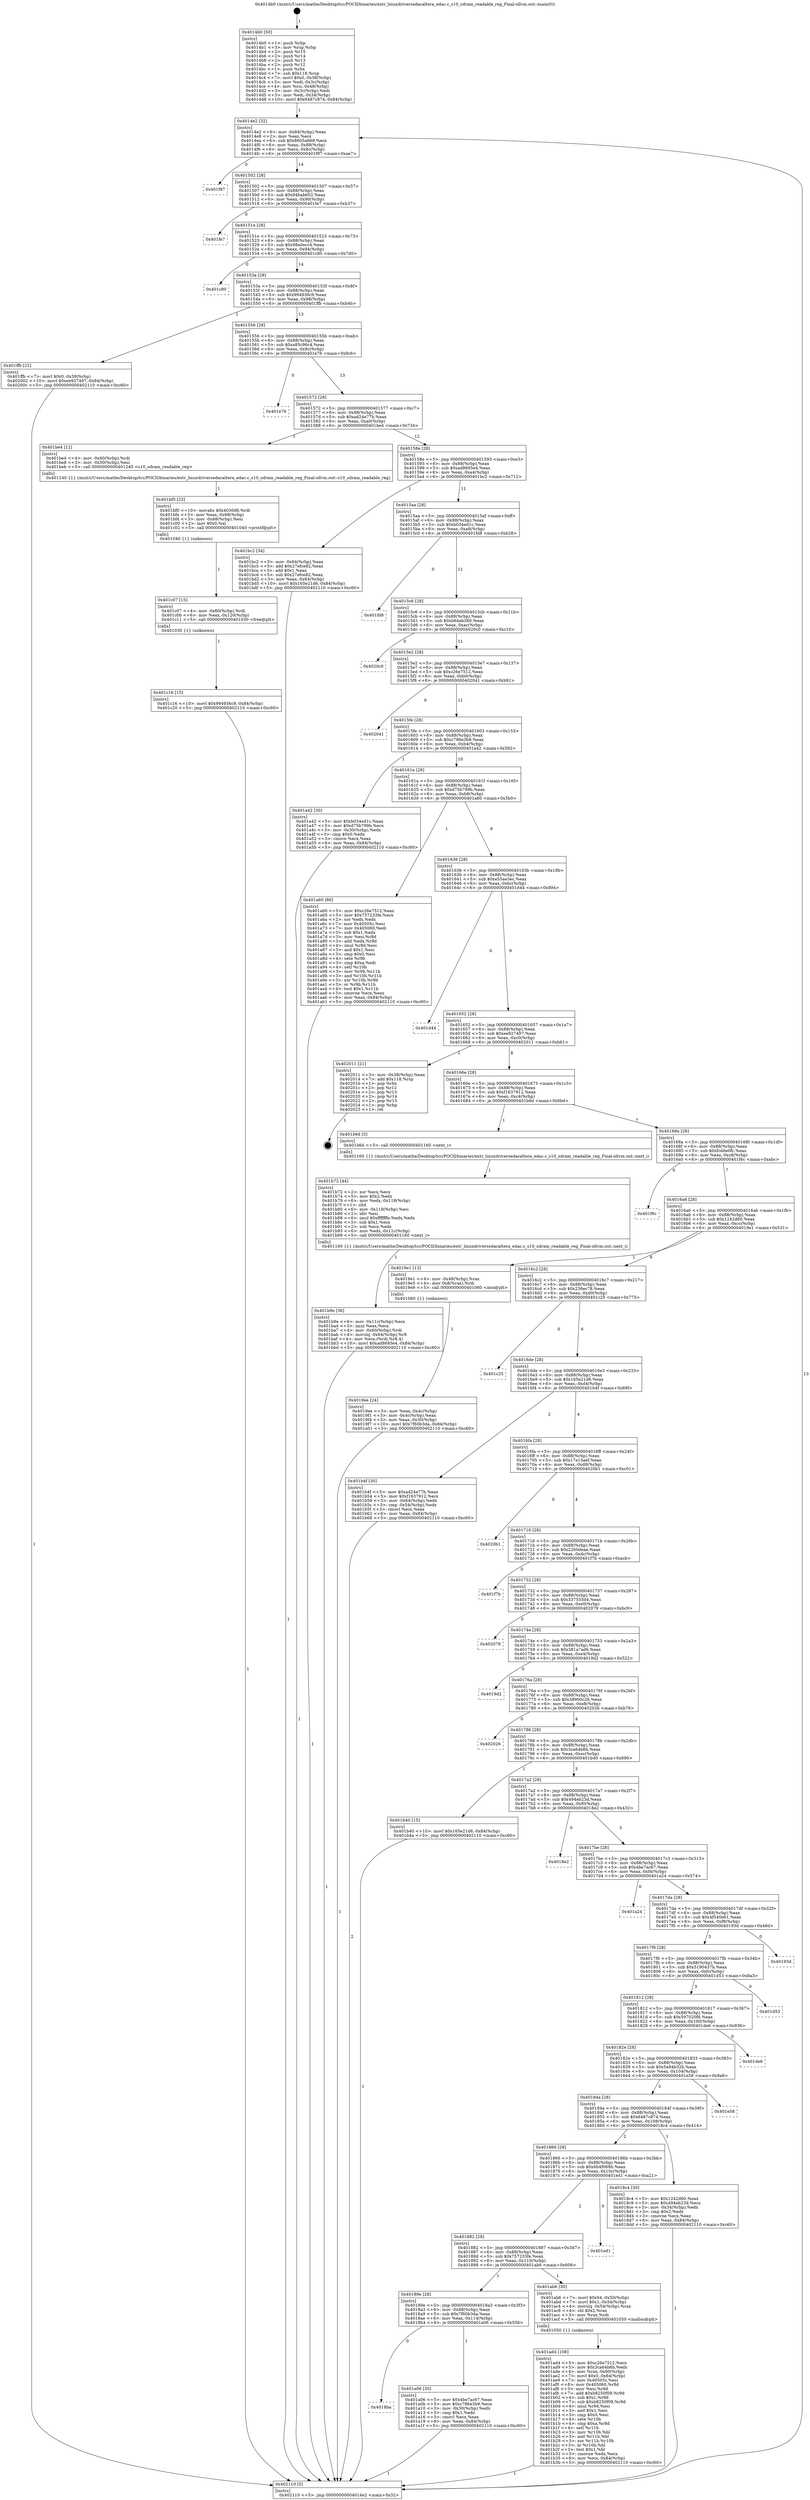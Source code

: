 digraph "0x4014b0" {
  label = "0x4014b0 (/mnt/c/Users/mathe/Desktop/tcc/POCII/binaries/extr_linuxdriversedacaltera_edac.c_s10_sdram_readable_reg_Final-ollvm.out::main(0))"
  labelloc = "t"
  node[shape=record]

  Entry [label="",width=0.3,height=0.3,shape=circle,fillcolor=black,style=filled]
  "0x4014e2" [label="{
     0x4014e2 [32]\l
     | [instrs]\l
     &nbsp;&nbsp;0x4014e2 \<+6\>: mov -0x84(%rbp),%eax\l
     &nbsp;&nbsp;0x4014e8 \<+2\>: mov %eax,%ecx\l
     &nbsp;&nbsp;0x4014ea \<+6\>: sub $0x8605a669,%ecx\l
     &nbsp;&nbsp;0x4014f0 \<+6\>: mov %eax,-0x88(%rbp)\l
     &nbsp;&nbsp;0x4014f6 \<+6\>: mov %ecx,-0x8c(%rbp)\l
     &nbsp;&nbsp;0x4014fc \<+6\>: je 0000000000401f97 \<main+0xae7\>\l
  }"]
  "0x401f97" [label="{
     0x401f97\l
  }", style=dashed]
  "0x401502" [label="{
     0x401502 [28]\l
     | [instrs]\l
     &nbsp;&nbsp;0x401502 \<+5\>: jmp 0000000000401507 \<main+0x57\>\l
     &nbsp;&nbsp;0x401507 \<+6\>: mov -0x88(%rbp),%eax\l
     &nbsp;&nbsp;0x40150d \<+5\>: sub $0x94bab602,%eax\l
     &nbsp;&nbsp;0x401512 \<+6\>: mov %eax,-0x90(%rbp)\l
     &nbsp;&nbsp;0x401518 \<+6\>: je 0000000000401fe7 \<main+0xb37\>\l
  }"]
  Exit [label="",width=0.3,height=0.3,shape=circle,fillcolor=black,style=filled,peripheries=2]
  "0x401fe7" [label="{
     0x401fe7\l
  }", style=dashed]
  "0x40151e" [label="{
     0x40151e [28]\l
     | [instrs]\l
     &nbsp;&nbsp;0x40151e \<+5\>: jmp 0000000000401523 \<main+0x73\>\l
     &nbsp;&nbsp;0x401523 \<+6\>: mov -0x88(%rbp),%eax\l
     &nbsp;&nbsp;0x401529 \<+5\>: sub $0x98a0ecc4,%eax\l
     &nbsp;&nbsp;0x40152e \<+6\>: mov %eax,-0x94(%rbp)\l
     &nbsp;&nbsp;0x401534 \<+6\>: je 0000000000401c80 \<main+0x7d0\>\l
  }"]
  "0x401c16" [label="{
     0x401c16 [15]\l
     | [instrs]\l
     &nbsp;&nbsp;0x401c16 \<+10\>: movl $0x994936c9,-0x84(%rbp)\l
     &nbsp;&nbsp;0x401c20 \<+5\>: jmp 0000000000402110 \<main+0xc60\>\l
  }"]
  "0x401c80" [label="{
     0x401c80\l
  }", style=dashed]
  "0x40153a" [label="{
     0x40153a [28]\l
     | [instrs]\l
     &nbsp;&nbsp;0x40153a \<+5\>: jmp 000000000040153f \<main+0x8f\>\l
     &nbsp;&nbsp;0x40153f \<+6\>: mov -0x88(%rbp),%eax\l
     &nbsp;&nbsp;0x401545 \<+5\>: sub $0x994936c9,%eax\l
     &nbsp;&nbsp;0x40154a \<+6\>: mov %eax,-0x98(%rbp)\l
     &nbsp;&nbsp;0x401550 \<+6\>: je 0000000000401ffb \<main+0xb4b\>\l
  }"]
  "0x401c07" [label="{
     0x401c07 [15]\l
     | [instrs]\l
     &nbsp;&nbsp;0x401c07 \<+4\>: mov -0x60(%rbp),%rdi\l
     &nbsp;&nbsp;0x401c0b \<+6\>: mov %eax,-0x120(%rbp)\l
     &nbsp;&nbsp;0x401c11 \<+5\>: call 0000000000401030 \<free@plt\>\l
     | [calls]\l
     &nbsp;&nbsp;0x401030 \{1\} (unknown)\l
  }"]
  "0x401ffb" [label="{
     0x401ffb [22]\l
     | [instrs]\l
     &nbsp;&nbsp;0x401ffb \<+7\>: movl $0x0,-0x38(%rbp)\l
     &nbsp;&nbsp;0x402002 \<+10\>: movl $0xee927497,-0x84(%rbp)\l
     &nbsp;&nbsp;0x40200c \<+5\>: jmp 0000000000402110 \<main+0xc60\>\l
  }"]
  "0x401556" [label="{
     0x401556 [28]\l
     | [instrs]\l
     &nbsp;&nbsp;0x401556 \<+5\>: jmp 000000000040155b \<main+0xab\>\l
     &nbsp;&nbsp;0x40155b \<+6\>: mov -0x88(%rbp),%eax\l
     &nbsp;&nbsp;0x401561 \<+5\>: sub $0xa85c96c4,%eax\l
     &nbsp;&nbsp;0x401566 \<+6\>: mov %eax,-0x9c(%rbp)\l
     &nbsp;&nbsp;0x40156c \<+6\>: je 0000000000401e76 \<main+0x9c6\>\l
  }"]
  "0x401bf0" [label="{
     0x401bf0 [23]\l
     | [instrs]\l
     &nbsp;&nbsp;0x401bf0 \<+10\>: movabs $0x4030d6,%rdi\l
     &nbsp;&nbsp;0x401bfa \<+3\>: mov %eax,-0x68(%rbp)\l
     &nbsp;&nbsp;0x401bfd \<+3\>: mov -0x68(%rbp),%esi\l
     &nbsp;&nbsp;0x401c00 \<+2\>: mov $0x0,%al\l
     &nbsp;&nbsp;0x401c02 \<+5\>: call 0000000000401040 \<printf@plt\>\l
     | [calls]\l
     &nbsp;&nbsp;0x401040 \{1\} (unknown)\l
  }"]
  "0x401e76" [label="{
     0x401e76\l
  }", style=dashed]
  "0x401572" [label="{
     0x401572 [28]\l
     | [instrs]\l
     &nbsp;&nbsp;0x401572 \<+5\>: jmp 0000000000401577 \<main+0xc7\>\l
     &nbsp;&nbsp;0x401577 \<+6\>: mov -0x88(%rbp),%eax\l
     &nbsp;&nbsp;0x40157d \<+5\>: sub $0xad24e77b,%eax\l
     &nbsp;&nbsp;0x401582 \<+6\>: mov %eax,-0xa0(%rbp)\l
     &nbsp;&nbsp;0x401588 \<+6\>: je 0000000000401be4 \<main+0x734\>\l
  }"]
  "0x401b9e" [label="{
     0x401b9e [36]\l
     | [instrs]\l
     &nbsp;&nbsp;0x401b9e \<+6\>: mov -0x11c(%rbp),%ecx\l
     &nbsp;&nbsp;0x401ba4 \<+3\>: imul %eax,%ecx\l
     &nbsp;&nbsp;0x401ba7 \<+4\>: mov -0x60(%rbp),%rdi\l
     &nbsp;&nbsp;0x401bab \<+4\>: movslq -0x64(%rbp),%r8\l
     &nbsp;&nbsp;0x401baf \<+4\>: mov %ecx,(%rdi,%r8,4)\l
     &nbsp;&nbsp;0x401bb3 \<+10\>: movl $0xad8695e4,-0x84(%rbp)\l
     &nbsp;&nbsp;0x401bbd \<+5\>: jmp 0000000000402110 \<main+0xc60\>\l
  }"]
  "0x401be4" [label="{
     0x401be4 [12]\l
     | [instrs]\l
     &nbsp;&nbsp;0x401be4 \<+4\>: mov -0x60(%rbp),%rdi\l
     &nbsp;&nbsp;0x401be8 \<+3\>: mov -0x50(%rbp),%esi\l
     &nbsp;&nbsp;0x401beb \<+5\>: call 0000000000401240 \<s10_sdram_readable_reg\>\l
     | [calls]\l
     &nbsp;&nbsp;0x401240 \{1\} (/mnt/c/Users/mathe/Desktop/tcc/POCII/binaries/extr_linuxdriversedacaltera_edac.c_s10_sdram_readable_reg_Final-ollvm.out::s10_sdram_readable_reg)\l
  }"]
  "0x40158e" [label="{
     0x40158e [28]\l
     | [instrs]\l
     &nbsp;&nbsp;0x40158e \<+5\>: jmp 0000000000401593 \<main+0xe3\>\l
     &nbsp;&nbsp;0x401593 \<+6\>: mov -0x88(%rbp),%eax\l
     &nbsp;&nbsp;0x401599 \<+5\>: sub $0xad8695e4,%eax\l
     &nbsp;&nbsp;0x40159e \<+6\>: mov %eax,-0xa4(%rbp)\l
     &nbsp;&nbsp;0x4015a4 \<+6\>: je 0000000000401bc2 \<main+0x712\>\l
  }"]
  "0x401b72" [label="{
     0x401b72 [44]\l
     | [instrs]\l
     &nbsp;&nbsp;0x401b72 \<+2\>: xor %ecx,%ecx\l
     &nbsp;&nbsp;0x401b74 \<+5\>: mov $0x2,%edx\l
     &nbsp;&nbsp;0x401b79 \<+6\>: mov %edx,-0x118(%rbp)\l
     &nbsp;&nbsp;0x401b7f \<+1\>: cltd\l
     &nbsp;&nbsp;0x401b80 \<+6\>: mov -0x118(%rbp),%esi\l
     &nbsp;&nbsp;0x401b86 \<+2\>: idiv %esi\l
     &nbsp;&nbsp;0x401b88 \<+6\>: imul $0xfffffffe,%edx,%edx\l
     &nbsp;&nbsp;0x401b8e \<+3\>: sub $0x1,%ecx\l
     &nbsp;&nbsp;0x401b91 \<+2\>: sub %ecx,%edx\l
     &nbsp;&nbsp;0x401b93 \<+6\>: mov %edx,-0x11c(%rbp)\l
     &nbsp;&nbsp;0x401b99 \<+5\>: call 0000000000401160 \<next_i\>\l
     | [calls]\l
     &nbsp;&nbsp;0x401160 \{1\} (/mnt/c/Users/mathe/Desktop/tcc/POCII/binaries/extr_linuxdriversedacaltera_edac.c_s10_sdram_readable_reg_Final-ollvm.out::next_i)\l
  }"]
  "0x401bc2" [label="{
     0x401bc2 [34]\l
     | [instrs]\l
     &nbsp;&nbsp;0x401bc2 \<+3\>: mov -0x64(%rbp),%eax\l
     &nbsp;&nbsp;0x401bc5 \<+5\>: add $0x27efce82,%eax\l
     &nbsp;&nbsp;0x401bca \<+3\>: add $0x1,%eax\l
     &nbsp;&nbsp;0x401bcd \<+5\>: sub $0x27efce82,%eax\l
     &nbsp;&nbsp;0x401bd2 \<+3\>: mov %eax,-0x64(%rbp)\l
     &nbsp;&nbsp;0x401bd5 \<+10\>: movl $0x165e21d6,-0x84(%rbp)\l
     &nbsp;&nbsp;0x401bdf \<+5\>: jmp 0000000000402110 \<main+0xc60\>\l
  }"]
  "0x4015aa" [label="{
     0x4015aa [28]\l
     | [instrs]\l
     &nbsp;&nbsp;0x4015aa \<+5\>: jmp 00000000004015af \<main+0xff\>\l
     &nbsp;&nbsp;0x4015af \<+6\>: mov -0x88(%rbp),%eax\l
     &nbsp;&nbsp;0x4015b5 \<+5\>: sub $0xb034ed1c,%eax\l
     &nbsp;&nbsp;0x4015ba \<+6\>: mov %eax,-0xa8(%rbp)\l
     &nbsp;&nbsp;0x4015c0 \<+6\>: je 0000000000401fd8 \<main+0xb28\>\l
  }"]
  "0x401ad4" [label="{
     0x401ad4 [108]\l
     | [instrs]\l
     &nbsp;&nbsp;0x401ad4 \<+5\>: mov $0xc26e7512,%ecx\l
     &nbsp;&nbsp;0x401ad9 \<+5\>: mov $0x3ca64b6b,%edx\l
     &nbsp;&nbsp;0x401ade \<+4\>: mov %rax,-0x60(%rbp)\l
     &nbsp;&nbsp;0x401ae2 \<+7\>: movl $0x0,-0x64(%rbp)\l
     &nbsp;&nbsp;0x401ae9 \<+7\>: mov 0x40505c,%esi\l
     &nbsp;&nbsp;0x401af0 \<+8\>: mov 0x405060,%r8d\l
     &nbsp;&nbsp;0x401af8 \<+3\>: mov %esi,%r9d\l
     &nbsp;&nbsp;0x401afb \<+7\>: add $0xb8250f09,%r9d\l
     &nbsp;&nbsp;0x401b02 \<+4\>: sub $0x1,%r9d\l
     &nbsp;&nbsp;0x401b06 \<+7\>: sub $0xb8250f09,%r9d\l
     &nbsp;&nbsp;0x401b0d \<+4\>: imul %r9d,%esi\l
     &nbsp;&nbsp;0x401b11 \<+3\>: and $0x1,%esi\l
     &nbsp;&nbsp;0x401b14 \<+3\>: cmp $0x0,%esi\l
     &nbsp;&nbsp;0x401b17 \<+4\>: sete %r10b\l
     &nbsp;&nbsp;0x401b1b \<+4\>: cmp $0xa,%r8d\l
     &nbsp;&nbsp;0x401b1f \<+4\>: setl %r11b\l
     &nbsp;&nbsp;0x401b23 \<+3\>: mov %r10b,%bl\l
     &nbsp;&nbsp;0x401b26 \<+3\>: and %r11b,%bl\l
     &nbsp;&nbsp;0x401b29 \<+3\>: xor %r11b,%r10b\l
     &nbsp;&nbsp;0x401b2c \<+3\>: or %r10b,%bl\l
     &nbsp;&nbsp;0x401b2f \<+3\>: test $0x1,%bl\l
     &nbsp;&nbsp;0x401b32 \<+3\>: cmovne %edx,%ecx\l
     &nbsp;&nbsp;0x401b35 \<+6\>: mov %ecx,-0x84(%rbp)\l
     &nbsp;&nbsp;0x401b3b \<+5\>: jmp 0000000000402110 \<main+0xc60\>\l
  }"]
  "0x401fd8" [label="{
     0x401fd8\l
  }", style=dashed]
  "0x4015c6" [label="{
     0x4015c6 [28]\l
     | [instrs]\l
     &nbsp;&nbsp;0x4015c6 \<+5\>: jmp 00000000004015cb \<main+0x11b\>\l
     &nbsp;&nbsp;0x4015cb \<+6\>: mov -0x88(%rbp),%eax\l
     &nbsp;&nbsp;0x4015d1 \<+5\>: sub $0xb64ab380,%eax\l
     &nbsp;&nbsp;0x4015d6 \<+6\>: mov %eax,-0xac(%rbp)\l
     &nbsp;&nbsp;0x4015dc \<+6\>: je 00000000004020c0 \<main+0xc10\>\l
  }"]
  "0x4018ba" [label="{
     0x4018ba\l
  }", style=dashed]
  "0x4020c0" [label="{
     0x4020c0\l
  }", style=dashed]
  "0x4015e2" [label="{
     0x4015e2 [28]\l
     | [instrs]\l
     &nbsp;&nbsp;0x4015e2 \<+5\>: jmp 00000000004015e7 \<main+0x137\>\l
     &nbsp;&nbsp;0x4015e7 \<+6\>: mov -0x88(%rbp),%eax\l
     &nbsp;&nbsp;0x4015ed \<+5\>: sub $0xc26e7512,%eax\l
     &nbsp;&nbsp;0x4015f2 \<+6\>: mov %eax,-0xb0(%rbp)\l
     &nbsp;&nbsp;0x4015f8 \<+6\>: je 0000000000402041 \<main+0xb91\>\l
  }"]
  "0x401a06" [label="{
     0x401a06 [30]\l
     | [instrs]\l
     &nbsp;&nbsp;0x401a06 \<+5\>: mov $0x4be7ac67,%eax\l
     &nbsp;&nbsp;0x401a0b \<+5\>: mov $0xc786e3b9,%ecx\l
     &nbsp;&nbsp;0x401a10 \<+3\>: mov -0x30(%rbp),%edx\l
     &nbsp;&nbsp;0x401a13 \<+3\>: cmp $0x1,%edx\l
     &nbsp;&nbsp;0x401a16 \<+3\>: cmovl %ecx,%eax\l
     &nbsp;&nbsp;0x401a19 \<+6\>: mov %eax,-0x84(%rbp)\l
     &nbsp;&nbsp;0x401a1f \<+5\>: jmp 0000000000402110 \<main+0xc60\>\l
  }"]
  "0x402041" [label="{
     0x402041\l
  }", style=dashed]
  "0x4015fe" [label="{
     0x4015fe [28]\l
     | [instrs]\l
     &nbsp;&nbsp;0x4015fe \<+5\>: jmp 0000000000401603 \<main+0x153\>\l
     &nbsp;&nbsp;0x401603 \<+6\>: mov -0x88(%rbp),%eax\l
     &nbsp;&nbsp;0x401609 \<+5\>: sub $0xc786e3b9,%eax\l
     &nbsp;&nbsp;0x40160e \<+6\>: mov %eax,-0xb4(%rbp)\l
     &nbsp;&nbsp;0x401614 \<+6\>: je 0000000000401a42 \<main+0x592\>\l
  }"]
  "0x40189e" [label="{
     0x40189e [28]\l
     | [instrs]\l
     &nbsp;&nbsp;0x40189e \<+5\>: jmp 00000000004018a3 \<main+0x3f3\>\l
     &nbsp;&nbsp;0x4018a3 \<+6\>: mov -0x88(%rbp),%eax\l
     &nbsp;&nbsp;0x4018a9 \<+5\>: sub $0x7f60b3da,%eax\l
     &nbsp;&nbsp;0x4018ae \<+6\>: mov %eax,-0x114(%rbp)\l
     &nbsp;&nbsp;0x4018b4 \<+6\>: je 0000000000401a06 \<main+0x556\>\l
  }"]
  "0x401a42" [label="{
     0x401a42 [30]\l
     | [instrs]\l
     &nbsp;&nbsp;0x401a42 \<+5\>: mov $0xb034ed1c,%eax\l
     &nbsp;&nbsp;0x401a47 \<+5\>: mov $0xd75b799b,%ecx\l
     &nbsp;&nbsp;0x401a4c \<+3\>: mov -0x30(%rbp),%edx\l
     &nbsp;&nbsp;0x401a4f \<+3\>: cmp $0x0,%edx\l
     &nbsp;&nbsp;0x401a52 \<+3\>: cmove %ecx,%eax\l
     &nbsp;&nbsp;0x401a55 \<+6\>: mov %eax,-0x84(%rbp)\l
     &nbsp;&nbsp;0x401a5b \<+5\>: jmp 0000000000402110 \<main+0xc60\>\l
  }"]
  "0x40161a" [label="{
     0x40161a [28]\l
     | [instrs]\l
     &nbsp;&nbsp;0x40161a \<+5\>: jmp 000000000040161f \<main+0x16f\>\l
     &nbsp;&nbsp;0x40161f \<+6\>: mov -0x88(%rbp),%eax\l
     &nbsp;&nbsp;0x401625 \<+5\>: sub $0xd75b799b,%eax\l
     &nbsp;&nbsp;0x40162a \<+6\>: mov %eax,-0xb8(%rbp)\l
     &nbsp;&nbsp;0x401630 \<+6\>: je 0000000000401a60 \<main+0x5b0\>\l
  }"]
  "0x401ab6" [label="{
     0x401ab6 [30]\l
     | [instrs]\l
     &nbsp;&nbsp;0x401ab6 \<+7\>: movl $0x64,-0x50(%rbp)\l
     &nbsp;&nbsp;0x401abd \<+7\>: movl $0x1,-0x54(%rbp)\l
     &nbsp;&nbsp;0x401ac4 \<+4\>: movslq -0x54(%rbp),%rax\l
     &nbsp;&nbsp;0x401ac8 \<+4\>: shl $0x2,%rax\l
     &nbsp;&nbsp;0x401acc \<+3\>: mov %rax,%rdi\l
     &nbsp;&nbsp;0x401acf \<+5\>: call 0000000000401050 \<malloc@plt\>\l
     | [calls]\l
     &nbsp;&nbsp;0x401050 \{1\} (unknown)\l
  }"]
  "0x401a60" [label="{
     0x401a60 [86]\l
     | [instrs]\l
     &nbsp;&nbsp;0x401a60 \<+5\>: mov $0xc26e7512,%eax\l
     &nbsp;&nbsp;0x401a65 \<+5\>: mov $0x757233fe,%ecx\l
     &nbsp;&nbsp;0x401a6a \<+2\>: xor %edx,%edx\l
     &nbsp;&nbsp;0x401a6c \<+7\>: mov 0x40505c,%esi\l
     &nbsp;&nbsp;0x401a73 \<+7\>: mov 0x405060,%edi\l
     &nbsp;&nbsp;0x401a7a \<+3\>: sub $0x1,%edx\l
     &nbsp;&nbsp;0x401a7d \<+3\>: mov %esi,%r8d\l
     &nbsp;&nbsp;0x401a80 \<+3\>: add %edx,%r8d\l
     &nbsp;&nbsp;0x401a83 \<+4\>: imul %r8d,%esi\l
     &nbsp;&nbsp;0x401a87 \<+3\>: and $0x1,%esi\l
     &nbsp;&nbsp;0x401a8a \<+3\>: cmp $0x0,%esi\l
     &nbsp;&nbsp;0x401a8d \<+4\>: sete %r9b\l
     &nbsp;&nbsp;0x401a91 \<+3\>: cmp $0xa,%edi\l
     &nbsp;&nbsp;0x401a94 \<+4\>: setl %r10b\l
     &nbsp;&nbsp;0x401a98 \<+3\>: mov %r9b,%r11b\l
     &nbsp;&nbsp;0x401a9b \<+3\>: and %r10b,%r11b\l
     &nbsp;&nbsp;0x401a9e \<+3\>: xor %r10b,%r9b\l
     &nbsp;&nbsp;0x401aa1 \<+3\>: or %r9b,%r11b\l
     &nbsp;&nbsp;0x401aa4 \<+4\>: test $0x1,%r11b\l
     &nbsp;&nbsp;0x401aa8 \<+3\>: cmovne %ecx,%eax\l
     &nbsp;&nbsp;0x401aab \<+6\>: mov %eax,-0x84(%rbp)\l
     &nbsp;&nbsp;0x401ab1 \<+5\>: jmp 0000000000402110 \<main+0xc60\>\l
  }"]
  "0x401636" [label="{
     0x401636 [28]\l
     | [instrs]\l
     &nbsp;&nbsp;0x401636 \<+5\>: jmp 000000000040163b \<main+0x18b\>\l
     &nbsp;&nbsp;0x40163b \<+6\>: mov -0x88(%rbp),%eax\l
     &nbsp;&nbsp;0x401641 \<+5\>: sub $0xe55ae3ec,%eax\l
     &nbsp;&nbsp;0x401646 \<+6\>: mov %eax,-0xbc(%rbp)\l
     &nbsp;&nbsp;0x40164c \<+6\>: je 0000000000401d44 \<main+0x894\>\l
  }"]
  "0x401882" [label="{
     0x401882 [28]\l
     | [instrs]\l
     &nbsp;&nbsp;0x401882 \<+5\>: jmp 0000000000401887 \<main+0x3d7\>\l
     &nbsp;&nbsp;0x401887 \<+6\>: mov -0x88(%rbp),%eax\l
     &nbsp;&nbsp;0x40188d \<+5\>: sub $0x757233fe,%eax\l
     &nbsp;&nbsp;0x401892 \<+6\>: mov %eax,-0x110(%rbp)\l
     &nbsp;&nbsp;0x401898 \<+6\>: je 0000000000401ab6 \<main+0x606\>\l
  }"]
  "0x401d44" [label="{
     0x401d44\l
  }", style=dashed]
  "0x401652" [label="{
     0x401652 [28]\l
     | [instrs]\l
     &nbsp;&nbsp;0x401652 \<+5\>: jmp 0000000000401657 \<main+0x1a7\>\l
     &nbsp;&nbsp;0x401657 \<+6\>: mov -0x88(%rbp),%eax\l
     &nbsp;&nbsp;0x40165d \<+5\>: sub $0xee927497,%eax\l
     &nbsp;&nbsp;0x401662 \<+6\>: mov %eax,-0xc0(%rbp)\l
     &nbsp;&nbsp;0x401668 \<+6\>: je 0000000000402011 \<main+0xb61\>\l
  }"]
  "0x401ed1" [label="{
     0x401ed1\l
  }", style=dashed]
  "0x402011" [label="{
     0x402011 [21]\l
     | [instrs]\l
     &nbsp;&nbsp;0x402011 \<+3\>: mov -0x38(%rbp),%eax\l
     &nbsp;&nbsp;0x402014 \<+7\>: add $0x118,%rsp\l
     &nbsp;&nbsp;0x40201b \<+1\>: pop %rbx\l
     &nbsp;&nbsp;0x40201c \<+2\>: pop %r12\l
     &nbsp;&nbsp;0x40201e \<+2\>: pop %r13\l
     &nbsp;&nbsp;0x402020 \<+2\>: pop %r14\l
     &nbsp;&nbsp;0x402022 \<+2\>: pop %r15\l
     &nbsp;&nbsp;0x402024 \<+1\>: pop %rbp\l
     &nbsp;&nbsp;0x402025 \<+1\>: ret\l
  }"]
  "0x40166e" [label="{
     0x40166e [28]\l
     | [instrs]\l
     &nbsp;&nbsp;0x40166e \<+5\>: jmp 0000000000401673 \<main+0x1c3\>\l
     &nbsp;&nbsp;0x401673 \<+6\>: mov -0x88(%rbp),%eax\l
     &nbsp;&nbsp;0x401679 \<+5\>: sub $0xf1637912,%eax\l
     &nbsp;&nbsp;0x40167e \<+6\>: mov %eax,-0xc4(%rbp)\l
     &nbsp;&nbsp;0x401684 \<+6\>: je 0000000000401b6d \<main+0x6bd\>\l
  }"]
  "0x4019ee" [label="{
     0x4019ee [24]\l
     | [instrs]\l
     &nbsp;&nbsp;0x4019ee \<+3\>: mov %eax,-0x4c(%rbp)\l
     &nbsp;&nbsp;0x4019f1 \<+3\>: mov -0x4c(%rbp),%eax\l
     &nbsp;&nbsp;0x4019f4 \<+3\>: mov %eax,-0x30(%rbp)\l
     &nbsp;&nbsp;0x4019f7 \<+10\>: movl $0x7f60b3da,-0x84(%rbp)\l
     &nbsp;&nbsp;0x401a01 \<+5\>: jmp 0000000000402110 \<main+0xc60\>\l
  }"]
  "0x401b6d" [label="{
     0x401b6d [5]\l
     | [instrs]\l
     &nbsp;&nbsp;0x401b6d \<+5\>: call 0000000000401160 \<next_i\>\l
     | [calls]\l
     &nbsp;&nbsp;0x401160 \{1\} (/mnt/c/Users/mathe/Desktop/tcc/POCII/binaries/extr_linuxdriversedacaltera_edac.c_s10_sdram_readable_reg_Final-ollvm.out::next_i)\l
  }"]
  "0x40168a" [label="{
     0x40168a [28]\l
     | [instrs]\l
     &nbsp;&nbsp;0x40168a \<+5\>: jmp 000000000040168f \<main+0x1df\>\l
     &nbsp;&nbsp;0x40168f \<+6\>: mov -0x88(%rbp),%eax\l
     &nbsp;&nbsp;0x401695 \<+5\>: sub $0xfcdde0fc,%eax\l
     &nbsp;&nbsp;0x40169a \<+6\>: mov %eax,-0xc8(%rbp)\l
     &nbsp;&nbsp;0x4016a0 \<+6\>: je 0000000000401f6c \<main+0xabc\>\l
  }"]
  "0x4014b0" [label="{
     0x4014b0 [50]\l
     | [instrs]\l
     &nbsp;&nbsp;0x4014b0 \<+1\>: push %rbp\l
     &nbsp;&nbsp;0x4014b1 \<+3\>: mov %rsp,%rbp\l
     &nbsp;&nbsp;0x4014b4 \<+2\>: push %r15\l
     &nbsp;&nbsp;0x4014b6 \<+2\>: push %r14\l
     &nbsp;&nbsp;0x4014b8 \<+2\>: push %r13\l
     &nbsp;&nbsp;0x4014ba \<+2\>: push %r12\l
     &nbsp;&nbsp;0x4014bc \<+1\>: push %rbx\l
     &nbsp;&nbsp;0x4014bd \<+7\>: sub $0x118,%rsp\l
     &nbsp;&nbsp;0x4014c4 \<+7\>: movl $0x0,-0x38(%rbp)\l
     &nbsp;&nbsp;0x4014cb \<+3\>: mov %edi,-0x3c(%rbp)\l
     &nbsp;&nbsp;0x4014ce \<+4\>: mov %rsi,-0x48(%rbp)\l
     &nbsp;&nbsp;0x4014d2 \<+3\>: mov -0x3c(%rbp),%edi\l
     &nbsp;&nbsp;0x4014d5 \<+3\>: mov %edi,-0x34(%rbp)\l
     &nbsp;&nbsp;0x4014d8 \<+10\>: movl $0x6487c874,-0x84(%rbp)\l
  }"]
  "0x401f6c" [label="{
     0x401f6c\l
  }", style=dashed]
  "0x4016a6" [label="{
     0x4016a6 [28]\l
     | [instrs]\l
     &nbsp;&nbsp;0x4016a6 \<+5\>: jmp 00000000004016ab \<main+0x1fb\>\l
     &nbsp;&nbsp;0x4016ab \<+6\>: mov -0x88(%rbp),%eax\l
     &nbsp;&nbsp;0x4016b1 \<+5\>: sub $0x1242d60,%eax\l
     &nbsp;&nbsp;0x4016b6 \<+6\>: mov %eax,-0xcc(%rbp)\l
     &nbsp;&nbsp;0x4016bc \<+6\>: je 00000000004019e1 \<main+0x531\>\l
  }"]
  "0x402110" [label="{
     0x402110 [5]\l
     | [instrs]\l
     &nbsp;&nbsp;0x402110 \<+5\>: jmp 00000000004014e2 \<main+0x32\>\l
  }"]
  "0x4019e1" [label="{
     0x4019e1 [13]\l
     | [instrs]\l
     &nbsp;&nbsp;0x4019e1 \<+4\>: mov -0x48(%rbp),%rax\l
     &nbsp;&nbsp;0x4019e5 \<+4\>: mov 0x8(%rax),%rdi\l
     &nbsp;&nbsp;0x4019e9 \<+5\>: call 0000000000401060 \<atoi@plt\>\l
     | [calls]\l
     &nbsp;&nbsp;0x401060 \{1\} (unknown)\l
  }"]
  "0x4016c2" [label="{
     0x4016c2 [28]\l
     | [instrs]\l
     &nbsp;&nbsp;0x4016c2 \<+5\>: jmp 00000000004016c7 \<main+0x217\>\l
     &nbsp;&nbsp;0x4016c7 \<+6\>: mov -0x88(%rbp),%eax\l
     &nbsp;&nbsp;0x4016cd \<+5\>: sub $0x236ec78,%eax\l
     &nbsp;&nbsp;0x4016d2 \<+6\>: mov %eax,-0xd0(%rbp)\l
     &nbsp;&nbsp;0x4016d8 \<+6\>: je 0000000000401c25 \<main+0x775\>\l
  }"]
  "0x401866" [label="{
     0x401866 [28]\l
     | [instrs]\l
     &nbsp;&nbsp;0x401866 \<+5\>: jmp 000000000040186b \<main+0x3bb\>\l
     &nbsp;&nbsp;0x40186b \<+6\>: mov -0x88(%rbp),%eax\l
     &nbsp;&nbsp;0x401871 \<+5\>: sub $0x6b4f069b,%eax\l
     &nbsp;&nbsp;0x401876 \<+6\>: mov %eax,-0x10c(%rbp)\l
     &nbsp;&nbsp;0x40187c \<+6\>: je 0000000000401ed1 \<main+0xa21\>\l
  }"]
  "0x401c25" [label="{
     0x401c25\l
  }", style=dashed]
  "0x4016de" [label="{
     0x4016de [28]\l
     | [instrs]\l
     &nbsp;&nbsp;0x4016de \<+5\>: jmp 00000000004016e3 \<main+0x233\>\l
     &nbsp;&nbsp;0x4016e3 \<+6\>: mov -0x88(%rbp),%eax\l
     &nbsp;&nbsp;0x4016e9 \<+5\>: sub $0x165e21d6,%eax\l
     &nbsp;&nbsp;0x4016ee \<+6\>: mov %eax,-0xd4(%rbp)\l
     &nbsp;&nbsp;0x4016f4 \<+6\>: je 0000000000401b4f \<main+0x69f\>\l
  }"]
  "0x4018c4" [label="{
     0x4018c4 [30]\l
     | [instrs]\l
     &nbsp;&nbsp;0x4018c4 \<+5\>: mov $0x1242d60,%eax\l
     &nbsp;&nbsp;0x4018c9 \<+5\>: mov $0x494eb23d,%ecx\l
     &nbsp;&nbsp;0x4018ce \<+3\>: mov -0x34(%rbp),%edx\l
     &nbsp;&nbsp;0x4018d1 \<+3\>: cmp $0x2,%edx\l
     &nbsp;&nbsp;0x4018d4 \<+3\>: cmovne %ecx,%eax\l
     &nbsp;&nbsp;0x4018d7 \<+6\>: mov %eax,-0x84(%rbp)\l
     &nbsp;&nbsp;0x4018dd \<+5\>: jmp 0000000000402110 \<main+0xc60\>\l
  }"]
  "0x401b4f" [label="{
     0x401b4f [30]\l
     | [instrs]\l
     &nbsp;&nbsp;0x401b4f \<+5\>: mov $0xad24e77b,%eax\l
     &nbsp;&nbsp;0x401b54 \<+5\>: mov $0xf1637912,%ecx\l
     &nbsp;&nbsp;0x401b59 \<+3\>: mov -0x64(%rbp),%edx\l
     &nbsp;&nbsp;0x401b5c \<+3\>: cmp -0x54(%rbp),%edx\l
     &nbsp;&nbsp;0x401b5f \<+3\>: cmovl %ecx,%eax\l
     &nbsp;&nbsp;0x401b62 \<+6\>: mov %eax,-0x84(%rbp)\l
     &nbsp;&nbsp;0x401b68 \<+5\>: jmp 0000000000402110 \<main+0xc60\>\l
  }"]
  "0x4016fa" [label="{
     0x4016fa [28]\l
     | [instrs]\l
     &nbsp;&nbsp;0x4016fa \<+5\>: jmp 00000000004016ff \<main+0x24f\>\l
     &nbsp;&nbsp;0x4016ff \<+6\>: mov -0x88(%rbp),%eax\l
     &nbsp;&nbsp;0x401705 \<+5\>: sub $0x17e15aef,%eax\l
     &nbsp;&nbsp;0x40170a \<+6\>: mov %eax,-0xd8(%rbp)\l
     &nbsp;&nbsp;0x401710 \<+6\>: je 00000000004020b1 \<main+0xc01\>\l
  }"]
  "0x40184a" [label="{
     0x40184a [28]\l
     | [instrs]\l
     &nbsp;&nbsp;0x40184a \<+5\>: jmp 000000000040184f \<main+0x39f\>\l
     &nbsp;&nbsp;0x40184f \<+6\>: mov -0x88(%rbp),%eax\l
     &nbsp;&nbsp;0x401855 \<+5\>: sub $0x6487c874,%eax\l
     &nbsp;&nbsp;0x40185a \<+6\>: mov %eax,-0x108(%rbp)\l
     &nbsp;&nbsp;0x401860 \<+6\>: je 00000000004018c4 \<main+0x414\>\l
  }"]
  "0x4020b1" [label="{
     0x4020b1\l
  }", style=dashed]
  "0x401716" [label="{
     0x401716 [28]\l
     | [instrs]\l
     &nbsp;&nbsp;0x401716 \<+5\>: jmp 000000000040171b \<main+0x26b\>\l
     &nbsp;&nbsp;0x40171b \<+6\>: mov -0x88(%rbp),%eax\l
     &nbsp;&nbsp;0x401721 \<+5\>: sub $0x2260deae,%eax\l
     &nbsp;&nbsp;0x401726 \<+6\>: mov %eax,-0xdc(%rbp)\l
     &nbsp;&nbsp;0x40172c \<+6\>: je 0000000000401f7b \<main+0xacb\>\l
  }"]
  "0x401e58" [label="{
     0x401e58\l
  }", style=dashed]
  "0x401f7b" [label="{
     0x401f7b\l
  }", style=dashed]
  "0x401732" [label="{
     0x401732 [28]\l
     | [instrs]\l
     &nbsp;&nbsp;0x401732 \<+5\>: jmp 0000000000401737 \<main+0x287\>\l
     &nbsp;&nbsp;0x401737 \<+6\>: mov -0x88(%rbp),%eax\l
     &nbsp;&nbsp;0x40173d \<+5\>: sub $0x337555d4,%eax\l
     &nbsp;&nbsp;0x401742 \<+6\>: mov %eax,-0xe0(%rbp)\l
     &nbsp;&nbsp;0x401748 \<+6\>: je 0000000000402079 \<main+0xbc9\>\l
  }"]
  "0x40182e" [label="{
     0x40182e [28]\l
     | [instrs]\l
     &nbsp;&nbsp;0x40182e \<+5\>: jmp 0000000000401833 \<main+0x383\>\l
     &nbsp;&nbsp;0x401833 \<+6\>: mov -0x88(%rbp),%eax\l
     &nbsp;&nbsp;0x401839 \<+5\>: sub $0x5a94b32b,%eax\l
     &nbsp;&nbsp;0x40183e \<+6\>: mov %eax,-0x104(%rbp)\l
     &nbsp;&nbsp;0x401844 \<+6\>: je 0000000000401e58 \<main+0x9a8\>\l
  }"]
  "0x402079" [label="{
     0x402079\l
  }", style=dashed]
  "0x40174e" [label="{
     0x40174e [28]\l
     | [instrs]\l
     &nbsp;&nbsp;0x40174e \<+5\>: jmp 0000000000401753 \<main+0x2a3\>\l
     &nbsp;&nbsp;0x401753 \<+6\>: mov -0x88(%rbp),%eax\l
     &nbsp;&nbsp;0x401759 \<+5\>: sub $0x381a7ad6,%eax\l
     &nbsp;&nbsp;0x40175e \<+6\>: mov %eax,-0xe4(%rbp)\l
     &nbsp;&nbsp;0x401764 \<+6\>: je 00000000004019d2 \<main+0x522\>\l
  }"]
  "0x401de6" [label="{
     0x401de6\l
  }", style=dashed]
  "0x4019d2" [label="{
     0x4019d2\l
  }", style=dashed]
  "0x40176a" [label="{
     0x40176a [28]\l
     | [instrs]\l
     &nbsp;&nbsp;0x40176a \<+5\>: jmp 000000000040176f \<main+0x2bf\>\l
     &nbsp;&nbsp;0x40176f \<+6\>: mov -0x88(%rbp),%eax\l
     &nbsp;&nbsp;0x401775 \<+5\>: sub $0x38900c26,%eax\l
     &nbsp;&nbsp;0x40177a \<+6\>: mov %eax,-0xe8(%rbp)\l
     &nbsp;&nbsp;0x401780 \<+6\>: je 0000000000402026 \<main+0xb76\>\l
  }"]
  "0x401812" [label="{
     0x401812 [28]\l
     | [instrs]\l
     &nbsp;&nbsp;0x401812 \<+5\>: jmp 0000000000401817 \<main+0x367\>\l
     &nbsp;&nbsp;0x401817 \<+6\>: mov -0x88(%rbp),%eax\l
     &nbsp;&nbsp;0x40181d \<+5\>: sub $0x597020f6,%eax\l
     &nbsp;&nbsp;0x401822 \<+6\>: mov %eax,-0x100(%rbp)\l
     &nbsp;&nbsp;0x401828 \<+6\>: je 0000000000401de6 \<main+0x936\>\l
  }"]
  "0x402026" [label="{
     0x402026\l
  }", style=dashed]
  "0x401786" [label="{
     0x401786 [28]\l
     | [instrs]\l
     &nbsp;&nbsp;0x401786 \<+5\>: jmp 000000000040178b \<main+0x2db\>\l
     &nbsp;&nbsp;0x40178b \<+6\>: mov -0x88(%rbp),%eax\l
     &nbsp;&nbsp;0x401791 \<+5\>: sub $0x3ca64b6b,%eax\l
     &nbsp;&nbsp;0x401796 \<+6\>: mov %eax,-0xec(%rbp)\l
     &nbsp;&nbsp;0x40179c \<+6\>: je 0000000000401b40 \<main+0x690\>\l
  }"]
  "0x401d53" [label="{
     0x401d53\l
  }", style=dashed]
  "0x401b40" [label="{
     0x401b40 [15]\l
     | [instrs]\l
     &nbsp;&nbsp;0x401b40 \<+10\>: movl $0x165e21d6,-0x84(%rbp)\l
     &nbsp;&nbsp;0x401b4a \<+5\>: jmp 0000000000402110 \<main+0xc60\>\l
  }"]
  "0x4017a2" [label="{
     0x4017a2 [28]\l
     | [instrs]\l
     &nbsp;&nbsp;0x4017a2 \<+5\>: jmp 00000000004017a7 \<main+0x2f7\>\l
     &nbsp;&nbsp;0x4017a7 \<+6\>: mov -0x88(%rbp),%eax\l
     &nbsp;&nbsp;0x4017ad \<+5\>: sub $0x494eb23d,%eax\l
     &nbsp;&nbsp;0x4017b2 \<+6\>: mov %eax,-0xf0(%rbp)\l
     &nbsp;&nbsp;0x4017b8 \<+6\>: je 00000000004018e2 \<main+0x432\>\l
  }"]
  "0x4017f6" [label="{
     0x4017f6 [28]\l
     | [instrs]\l
     &nbsp;&nbsp;0x4017f6 \<+5\>: jmp 00000000004017fb \<main+0x34b\>\l
     &nbsp;&nbsp;0x4017fb \<+6\>: mov -0x88(%rbp),%eax\l
     &nbsp;&nbsp;0x401801 \<+5\>: sub $0x5190437b,%eax\l
     &nbsp;&nbsp;0x401806 \<+6\>: mov %eax,-0xfc(%rbp)\l
     &nbsp;&nbsp;0x40180c \<+6\>: je 0000000000401d53 \<main+0x8a3\>\l
  }"]
  "0x4018e2" [label="{
     0x4018e2\l
  }", style=dashed]
  "0x4017be" [label="{
     0x4017be [28]\l
     | [instrs]\l
     &nbsp;&nbsp;0x4017be \<+5\>: jmp 00000000004017c3 \<main+0x313\>\l
     &nbsp;&nbsp;0x4017c3 \<+6\>: mov -0x88(%rbp),%eax\l
     &nbsp;&nbsp;0x4017c9 \<+5\>: sub $0x4be7ac67,%eax\l
     &nbsp;&nbsp;0x4017ce \<+6\>: mov %eax,-0xf4(%rbp)\l
     &nbsp;&nbsp;0x4017d4 \<+6\>: je 0000000000401a24 \<main+0x574\>\l
  }"]
  "0x40193d" [label="{
     0x40193d\l
  }", style=dashed]
  "0x401a24" [label="{
     0x401a24\l
  }", style=dashed]
  "0x4017da" [label="{
     0x4017da [28]\l
     | [instrs]\l
     &nbsp;&nbsp;0x4017da \<+5\>: jmp 00000000004017df \<main+0x32f\>\l
     &nbsp;&nbsp;0x4017df \<+6\>: mov -0x88(%rbp),%eax\l
     &nbsp;&nbsp;0x4017e5 \<+5\>: sub $0x4f540e61,%eax\l
     &nbsp;&nbsp;0x4017ea \<+6\>: mov %eax,-0xf8(%rbp)\l
     &nbsp;&nbsp;0x4017f0 \<+6\>: je 000000000040193d \<main+0x48d\>\l
  }"]
  Entry -> "0x4014b0" [label=" 1"]
  "0x4014e2" -> "0x401f97" [label=" 0"]
  "0x4014e2" -> "0x401502" [label=" 14"]
  "0x402011" -> Exit [label=" 1"]
  "0x401502" -> "0x401fe7" [label=" 0"]
  "0x401502" -> "0x40151e" [label=" 14"]
  "0x401ffb" -> "0x402110" [label=" 1"]
  "0x40151e" -> "0x401c80" [label=" 0"]
  "0x40151e" -> "0x40153a" [label=" 14"]
  "0x401c16" -> "0x402110" [label=" 1"]
  "0x40153a" -> "0x401ffb" [label=" 1"]
  "0x40153a" -> "0x401556" [label=" 13"]
  "0x401c07" -> "0x401c16" [label=" 1"]
  "0x401556" -> "0x401e76" [label=" 0"]
  "0x401556" -> "0x401572" [label=" 13"]
  "0x401bf0" -> "0x401c07" [label=" 1"]
  "0x401572" -> "0x401be4" [label=" 1"]
  "0x401572" -> "0x40158e" [label=" 12"]
  "0x401be4" -> "0x401bf0" [label=" 1"]
  "0x40158e" -> "0x401bc2" [label=" 1"]
  "0x40158e" -> "0x4015aa" [label=" 11"]
  "0x401bc2" -> "0x402110" [label=" 1"]
  "0x4015aa" -> "0x401fd8" [label=" 0"]
  "0x4015aa" -> "0x4015c6" [label=" 11"]
  "0x401b9e" -> "0x402110" [label=" 1"]
  "0x4015c6" -> "0x4020c0" [label=" 0"]
  "0x4015c6" -> "0x4015e2" [label=" 11"]
  "0x401b72" -> "0x401b9e" [label=" 1"]
  "0x4015e2" -> "0x402041" [label=" 0"]
  "0x4015e2" -> "0x4015fe" [label=" 11"]
  "0x401b6d" -> "0x401b72" [label=" 1"]
  "0x4015fe" -> "0x401a42" [label=" 1"]
  "0x4015fe" -> "0x40161a" [label=" 10"]
  "0x401b40" -> "0x402110" [label=" 1"]
  "0x40161a" -> "0x401a60" [label=" 1"]
  "0x40161a" -> "0x401636" [label=" 9"]
  "0x401ad4" -> "0x402110" [label=" 1"]
  "0x401636" -> "0x401d44" [label=" 0"]
  "0x401636" -> "0x401652" [label=" 9"]
  "0x401a60" -> "0x402110" [label=" 1"]
  "0x401652" -> "0x402011" [label=" 1"]
  "0x401652" -> "0x40166e" [label=" 8"]
  "0x401a42" -> "0x402110" [label=" 1"]
  "0x40166e" -> "0x401b6d" [label=" 1"]
  "0x40166e" -> "0x40168a" [label=" 7"]
  "0x40189e" -> "0x4018ba" [label=" 0"]
  "0x40168a" -> "0x401f6c" [label=" 0"]
  "0x40168a" -> "0x4016a6" [label=" 7"]
  "0x40189e" -> "0x401a06" [label=" 1"]
  "0x4016a6" -> "0x4019e1" [label=" 1"]
  "0x4016a6" -> "0x4016c2" [label=" 6"]
  "0x401b4f" -> "0x402110" [label=" 2"]
  "0x4016c2" -> "0x401c25" [label=" 0"]
  "0x4016c2" -> "0x4016de" [label=" 6"]
  "0x401882" -> "0x40189e" [label=" 1"]
  "0x4016de" -> "0x401b4f" [label=" 2"]
  "0x4016de" -> "0x4016fa" [label=" 4"]
  "0x401882" -> "0x401ab6" [label=" 1"]
  "0x4016fa" -> "0x4020b1" [label=" 0"]
  "0x4016fa" -> "0x401716" [label=" 4"]
  "0x401866" -> "0x401882" [label=" 2"]
  "0x401716" -> "0x401f7b" [label=" 0"]
  "0x401716" -> "0x401732" [label=" 4"]
  "0x401866" -> "0x401ed1" [label=" 0"]
  "0x401732" -> "0x402079" [label=" 0"]
  "0x401732" -> "0x40174e" [label=" 4"]
  "0x4019ee" -> "0x402110" [label=" 1"]
  "0x40174e" -> "0x4019d2" [label=" 0"]
  "0x40174e" -> "0x40176a" [label=" 4"]
  "0x4019e1" -> "0x4019ee" [label=" 1"]
  "0x40176a" -> "0x402026" [label=" 0"]
  "0x40176a" -> "0x401786" [label=" 4"]
  "0x4014b0" -> "0x4014e2" [label=" 1"]
  "0x401786" -> "0x401b40" [label=" 1"]
  "0x401786" -> "0x4017a2" [label=" 3"]
  "0x4018c4" -> "0x402110" [label=" 1"]
  "0x4017a2" -> "0x4018e2" [label=" 0"]
  "0x4017a2" -> "0x4017be" [label=" 3"]
  "0x40184a" -> "0x4018c4" [label=" 1"]
  "0x4017be" -> "0x401a24" [label=" 0"]
  "0x4017be" -> "0x4017da" [label=" 3"]
  "0x401ab6" -> "0x401ad4" [label=" 1"]
  "0x4017da" -> "0x40193d" [label=" 0"]
  "0x4017da" -> "0x4017f6" [label=" 3"]
  "0x40184a" -> "0x401866" [label=" 2"]
  "0x4017f6" -> "0x401d53" [label=" 0"]
  "0x4017f6" -> "0x401812" [label=" 3"]
  "0x402110" -> "0x4014e2" [label=" 13"]
  "0x401812" -> "0x401de6" [label=" 0"]
  "0x401812" -> "0x40182e" [label=" 3"]
  "0x401a06" -> "0x402110" [label=" 1"]
  "0x40182e" -> "0x401e58" [label=" 0"]
  "0x40182e" -> "0x40184a" [label=" 3"]
}
